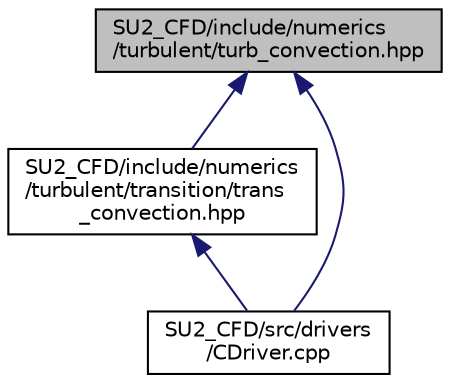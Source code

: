digraph "SU2_CFD/include/numerics/turbulent/turb_convection.hpp"
{
 // LATEX_PDF_SIZE
  edge [fontname="Helvetica",fontsize="10",labelfontname="Helvetica",labelfontsize="10"];
  node [fontname="Helvetica",fontsize="10",shape=record];
  Node1 [label="SU2_CFD/include/numerics\l/turbulent/turb_convection.hpp",height=0.2,width=0.4,color="black", fillcolor="grey75", style="filled", fontcolor="black",tooltip="Declarations of numerics classes for discretization of convective fluxes in turbulence problems."];
  Node1 -> Node2 [dir="back",color="midnightblue",fontsize="10",style="solid",fontname="Helvetica"];
  Node2 [label="SU2_CFD/include/numerics\l/turbulent/transition/trans\l_convection.hpp",height=0.2,width=0.4,color="black", fillcolor="white", style="filled",URL="$trans__convection_8hpp.html",tooltip="Delarations of numerics classes for discretization of convective fluxes in transition problems."];
  Node2 -> Node3 [dir="back",color="midnightblue",fontsize="10",style="solid",fontname="Helvetica"];
  Node3 [label="SU2_CFD/src/drivers\l/CDriver.cpp",height=0.2,width=0.4,color="black", fillcolor="white", style="filled",URL="$CDriver_8cpp.html",tooltip="The main subroutines for driving single or multi-zone problems."];
  Node1 -> Node3 [dir="back",color="midnightblue",fontsize="10",style="solid",fontname="Helvetica"];
}
